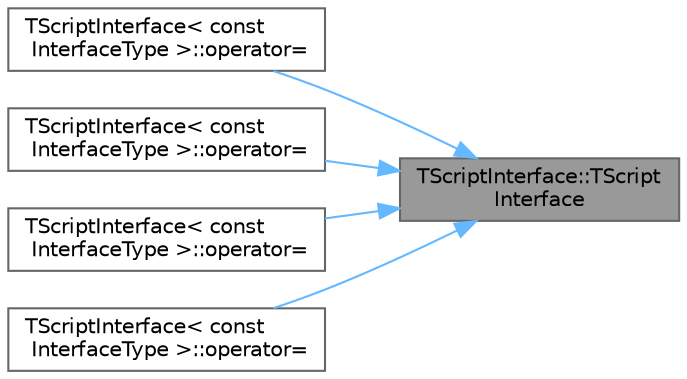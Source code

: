 digraph "TScriptInterface::TScriptInterface"
{
 // INTERACTIVE_SVG=YES
 // LATEX_PDF_SIZE
  bgcolor="transparent";
  edge [fontname=Helvetica,fontsize=10,labelfontname=Helvetica,labelfontsize=10];
  node [fontname=Helvetica,fontsize=10,shape=box,height=0.2,width=0.4];
  rankdir="RL";
  Node1 [id="Node000001",label="TScriptInterface::TScript\lInterface",height=0.2,width=0.4,color="gray40", fillcolor="grey60", style="filled", fontcolor="black",tooltip="Default constructor."];
  Node1 -> Node2 [id="edge1_Node000001_Node000002",dir="back",color="steelblue1",style="solid",tooltip=" "];
  Node2 [id="Node000002",label="TScriptInterface\< const\l InterfaceType \>::operator=",height=0.2,width=0.4,color="grey40", fillcolor="white", style="filled",URL="$dd/d73/classTScriptInterface.html#a36904a46a53828a95ac9bc6e2beca74e",tooltip=" "];
  Node1 -> Node3 [id="edge2_Node000001_Node000003",dir="back",color="steelblue1",style="solid",tooltip=" "];
  Node3 [id="Node000003",label="TScriptInterface\< const\l InterfaceType \>::operator=",height=0.2,width=0.4,color="grey40", fillcolor="white", style="filled",URL="$dd/d73/classTScriptInterface.html#a78c6825e6f88cab47319e77f36856185",tooltip=" "];
  Node1 -> Node4 [id="edge3_Node000001_Node000004",dir="back",color="steelblue1",style="solid",tooltip=" "];
  Node4 [id="Node000004",label="TScriptInterface\< const\l InterfaceType \>::operator=",height=0.2,width=0.4,color="grey40", fillcolor="white", style="filled",URL="$dd/d73/classTScriptInterface.html#af64bd112343bfcef386e2cee5948ca42",tooltip=" "];
  Node1 -> Node5 [id="edge4_Node000001_Node000005",dir="back",color="steelblue1",style="solid",tooltip=" "];
  Node5 [id="Node000005",label="TScriptInterface\< const\l InterfaceType \>::operator=",height=0.2,width=0.4,color="grey40", fillcolor="white", style="filled",URL="$dd/d73/classTScriptInterface.html#a200339ce24319a1f835d01dce96135e2",tooltip=" "];
}
